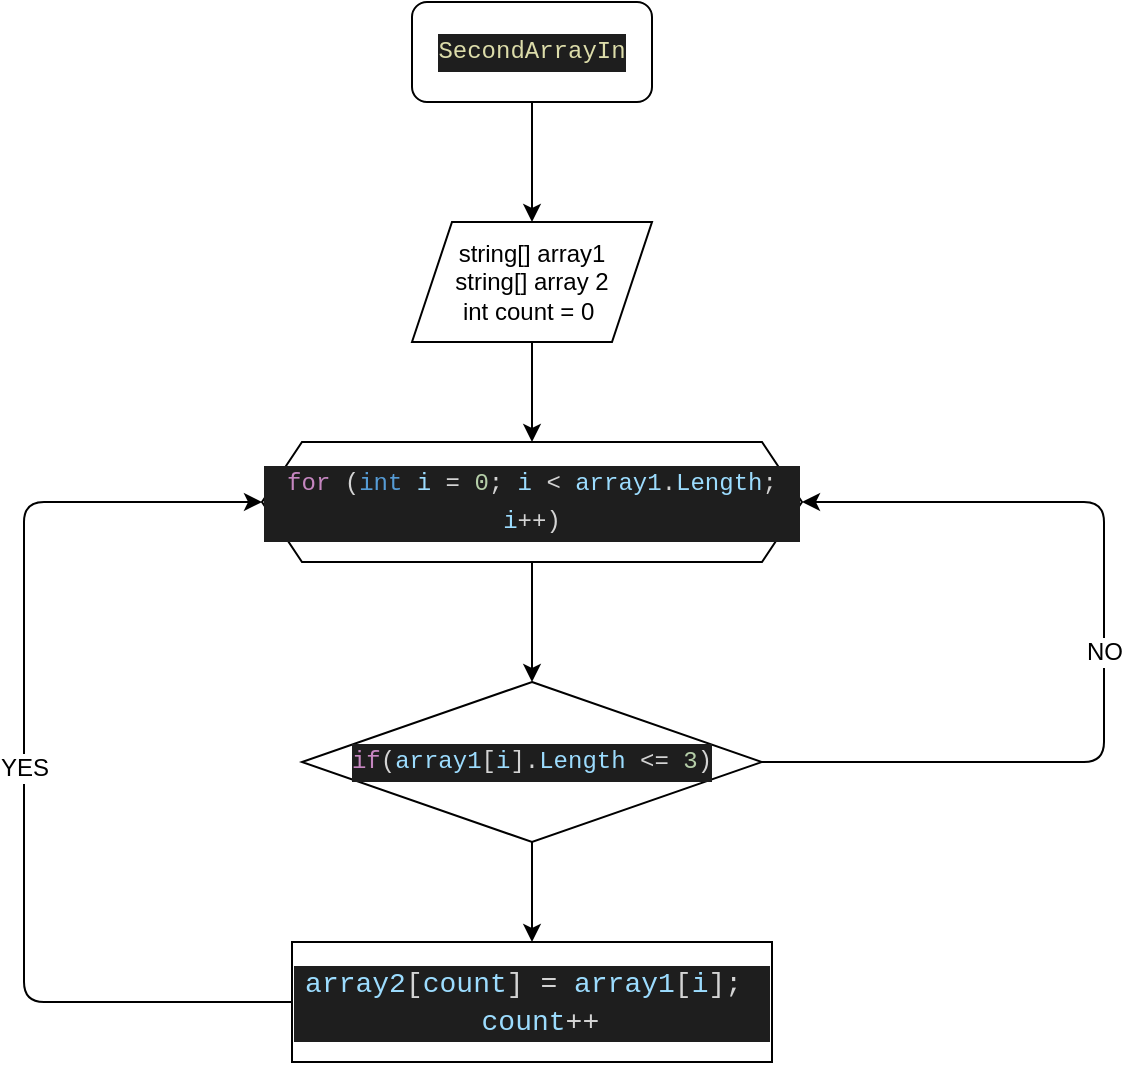 <mxfile>
    <diagram id="gTAzOBPRISm3bg13bbka" name="Страница 1">
        <mxGraphModel dx="1041" dy="740" grid="1" gridSize="10" guides="1" tooltips="1" connect="1" arrows="1" fold="1" page="1" pageScale="1" pageWidth="827" pageHeight="1169" math="0" shadow="0">
            <root>
                <mxCell id="0"/>
                <mxCell id="1" parent="0"/>
                <mxCell id="5" style="edgeStyle=none;html=1;entryX=0.5;entryY=0;entryDx=0;entryDy=0;" edge="1" parent="1" source="2" target="3">
                    <mxGeometry relative="1" as="geometry"/>
                </mxCell>
                <mxCell id="2" value="&lt;div style=&quot;color: rgb(212 , 212 , 212) ; background-color: rgb(30 , 30 , 30) ; font-family: &amp;#34;consolas&amp;#34; , &amp;#34;courier new&amp;#34; , monospace ; line-height: 19px&quot;&gt;&lt;span style=&quot;color: rgb(220 , 220 , 170)&quot;&gt;&lt;font style=&quot;font-size: 12px&quot;&gt;SecondArrayIn&lt;/font&gt;&lt;/span&gt;&lt;/div&gt;" style="rounded=1;whiteSpace=wrap;html=1;" parent="1" vertex="1">
                    <mxGeometry x="354" y="20" width="120" height="50" as="geometry"/>
                </mxCell>
                <mxCell id="6" style="edgeStyle=none;html=1;entryX=0.5;entryY=0;entryDx=0;entryDy=0;" edge="1" parent="1" source="3" target="4">
                    <mxGeometry relative="1" as="geometry"/>
                </mxCell>
                <mxCell id="3" value="string[] array1&lt;br&gt;string[] array 2&lt;br&gt;int count = 0&amp;nbsp;" style="shape=parallelogram;perimeter=parallelogramPerimeter;whiteSpace=wrap;html=1;fixedSize=1;" vertex="1" parent="1">
                    <mxGeometry x="354" y="130" width="120" height="60" as="geometry"/>
                </mxCell>
                <mxCell id="9" style="edgeStyle=none;html=1;entryX=0.5;entryY=0;entryDx=0;entryDy=0;" edge="1" parent="1" source="4" target="7">
                    <mxGeometry relative="1" as="geometry"/>
                </mxCell>
                <mxCell id="4" value="&lt;p style=&quot;background-color: rgb(30 , 30 , 30) ; font-family: &amp;#34;consolas&amp;#34; , &amp;#34;courier new&amp;#34; , monospace ; line-height: 19px ; color: rgb(212 , 212 , 212)&quot;&gt;&lt;font style=&quot;font-size: 12px&quot;&gt;&lt;span style=&quot;color: rgb(197 , 134 , 192)&quot;&gt;for&lt;/span&gt; (&lt;span style=&quot;color: rgb(86 , 156 , 214)&quot;&gt;int&lt;/span&gt; &lt;span style=&quot;color: rgb(156 , 220 , 254)&quot;&gt;i&lt;/span&gt; = &lt;span style=&quot;color: rgb(181 , 206 , 168)&quot;&gt;0&lt;/span&gt;; &lt;span style=&quot;color: rgb(156 , 220 , 254)&quot;&gt;i&lt;/span&gt; &amp;lt; &lt;span style=&quot;color: rgb(156 , 220 , 254)&quot;&gt;array1&lt;/span&gt;.&lt;span style=&quot;color: rgb(156 , 220 , 254)&quot;&gt;Length&lt;/span&gt;; &lt;span style=&quot;color: rgb(156 , 220 , 254)&quot;&gt;i&lt;/span&gt;++)&lt;/font&gt;&lt;/p&gt;" style="shape=hexagon;perimeter=hexagonPerimeter2;whiteSpace=wrap;html=1;fixedSize=1;" vertex="1" parent="1">
                    <mxGeometry x="279" y="240" width="270" height="60" as="geometry"/>
                </mxCell>
                <mxCell id="11" value="NO" style="edgeStyle=none;html=1;fontSize=12;entryX=1;entryY=0.5;entryDx=0;entryDy=0;exitX=1;exitY=0.5;exitDx=0;exitDy=0;" edge="1" parent="1" source="7" target="4">
                    <mxGeometry relative="1" as="geometry">
                        <mxPoint x="684" y="400" as="targetPoint"/>
                        <Array as="points">
                            <mxPoint x="700" y="400"/>
                            <mxPoint x="700" y="270"/>
                        </Array>
                    </mxGeometry>
                </mxCell>
                <mxCell id="13" value="" style="edgeStyle=none;html=1;fontSize=12;" edge="1" parent="1" source="7" target="12">
                    <mxGeometry relative="1" as="geometry"/>
                </mxCell>
                <mxCell id="7" value="&lt;div style=&quot;color: rgb(212 , 212 , 212) ; background-color: rgb(30 , 30 , 30) ; font-family: &amp;#34;consolas&amp;#34; , &amp;#34;courier new&amp;#34; , monospace ; line-height: 19px&quot;&gt;&lt;font style=&quot;font-size: 12px&quot;&gt;&lt;span style=&quot;color: rgb(197 , 134 , 192)&quot;&gt;if&lt;/span&gt;(&lt;span style=&quot;color: rgb(156 , 220 , 254)&quot;&gt;array1&lt;/span&gt;[&lt;span style=&quot;color: rgb(156 , 220 , 254)&quot;&gt;i&lt;/span&gt;].&lt;span style=&quot;color: rgb(156 , 220 , 254)&quot;&gt;Length&lt;/span&gt; &amp;lt;= &lt;span style=&quot;color: rgb(181 , 206 , 168)&quot;&gt;3&lt;/span&gt;)&lt;/font&gt;&lt;/div&gt;" style="rhombus;whiteSpace=wrap;html=1;" vertex="1" parent="1">
                    <mxGeometry x="299" y="360" width="230" height="80" as="geometry"/>
                </mxCell>
                <mxCell id="15" value="YES" style="edgeStyle=none;html=1;fontSize=12;entryX=0;entryY=0.5;entryDx=0;entryDy=0;exitX=0;exitY=0.5;exitDx=0;exitDy=0;" edge="1" parent="1" source="12" target="4">
                    <mxGeometry relative="1" as="geometry">
                        <mxPoint x="134" y="520" as="targetPoint"/>
                        <Array as="points">
                            <mxPoint x="160" y="520"/>
                            <mxPoint x="160" y="270"/>
                        </Array>
                    </mxGeometry>
                </mxCell>
                <mxCell id="12" value="&lt;div style=&quot;color: rgb(212 , 212 , 212) ; background-color: rgb(30 , 30 , 30) ; font-family: &amp;#34;consolas&amp;#34; , &amp;#34;courier new&amp;#34; , monospace ; font-size: 14px ; line-height: 19px&quot;&gt;&lt;div&gt;&lt;span style=&quot;color: #9cdcfe&quot;&gt;array2&lt;/span&gt;[&lt;span style=&quot;color: #9cdcfe&quot;&gt;count&lt;/span&gt;] = &lt;span style=&quot;color: #9cdcfe&quot;&gt;array1&lt;/span&gt;[&lt;span style=&quot;color: #9cdcfe&quot;&gt;i&lt;/span&gt;];&amp;nbsp; &amp;nbsp;&lt;span style=&quot;color: rgb(156 , 220 , 254)&quot;&gt;count&lt;/span&gt;++&lt;/div&gt;&lt;/div&gt;" style="rounded=0;whiteSpace=wrap;html=1;fontSize=12;" vertex="1" parent="1">
                    <mxGeometry x="294" y="490" width="240" height="60" as="geometry"/>
                </mxCell>
            </root>
        </mxGraphModel>
    </diagram>
</mxfile>